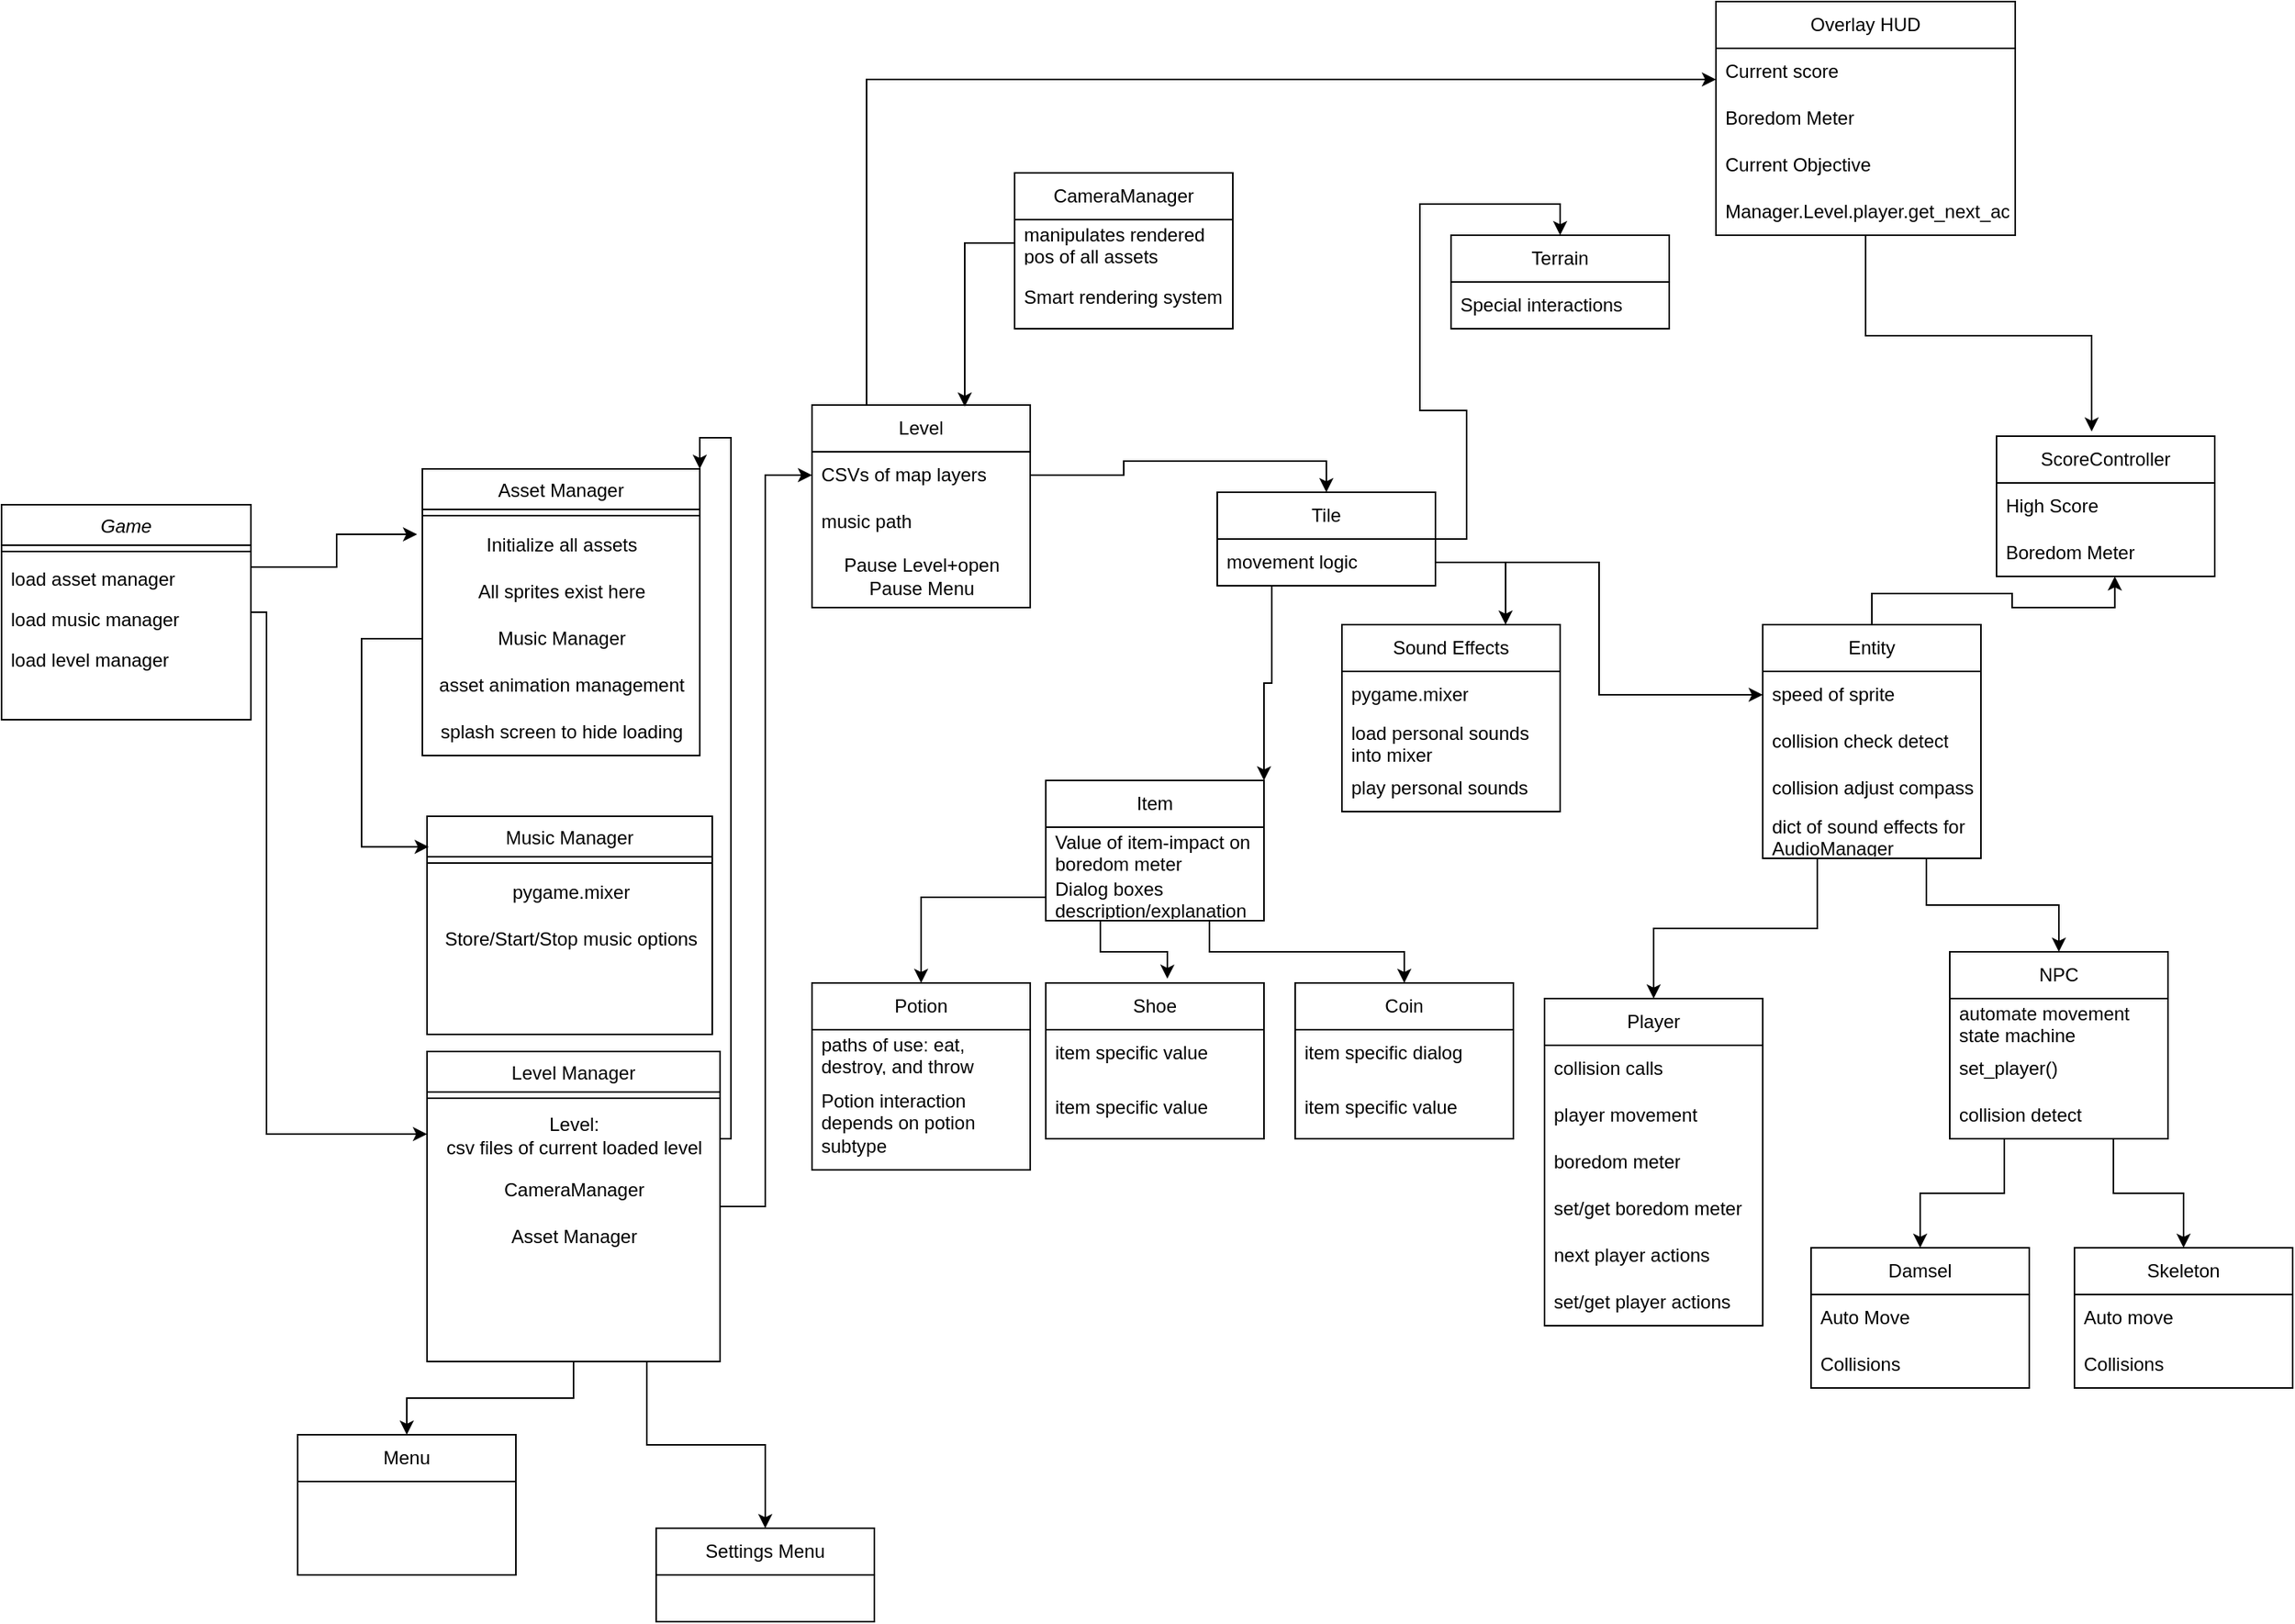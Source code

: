 <mxfile version="22.1.5" type="device">
  <diagram id="C5RBs43oDa-KdzZeNtuy" name="Page-1">
    <mxGraphModel dx="1687" dy="2061" grid="1" gridSize="10" guides="1" tooltips="1" connect="1" arrows="1" fold="1" page="1" pageScale="1" pageWidth="827" pageHeight="1169" math="0" shadow="0">
      <root>
        <mxCell id="WIyWlLk6GJQsqaUBKTNV-0" />
        <mxCell id="WIyWlLk6GJQsqaUBKTNV-1" parent="WIyWlLk6GJQsqaUBKTNV-0" />
        <mxCell id="zkfFHV4jXpPFQw0GAbJ--0" value="Game" style="swimlane;fontStyle=2;align=center;verticalAlign=top;childLayout=stackLayout;horizontal=1;startSize=26;horizontalStack=0;resizeParent=1;resizeLast=0;collapsible=1;marginBottom=0;rounded=0;shadow=0;strokeWidth=1;" parent="WIyWlLk6GJQsqaUBKTNV-1" vertex="1">
          <mxGeometry x="60" y="53" width="160" height="138" as="geometry">
            <mxRectangle x="230" y="140" width="160" height="26" as="alternateBounds" />
          </mxGeometry>
        </mxCell>
        <mxCell id="zkfFHV4jXpPFQw0GAbJ--4" value="" style="line;html=1;strokeWidth=1;align=left;verticalAlign=middle;spacingTop=-1;spacingLeft=3;spacingRight=3;rotatable=0;labelPosition=right;points=[];portConstraint=eastwest;" parent="zkfFHV4jXpPFQw0GAbJ--0" vertex="1">
          <mxGeometry y="26" width="160" height="8" as="geometry" />
        </mxCell>
        <mxCell id="zkfFHV4jXpPFQw0GAbJ--5" value="load asset manager&#xa;&#xa;load music manager&#xa;" style="text;align=left;verticalAlign=top;spacingLeft=4;spacingRight=4;overflow=hidden;rotatable=0;points=[[0,0.5],[1,0.5]];portConstraint=eastwest;" parent="zkfFHV4jXpPFQw0GAbJ--0" vertex="1">
          <mxGeometry y="34" width="160" height="26" as="geometry" />
        </mxCell>
        <mxCell id="CgxUOIAEzQKmIanFv_kc-1" value="load music manager" style="text;align=left;verticalAlign=top;spacingLeft=4;spacingRight=4;overflow=hidden;rotatable=0;points=[[0,0.5],[1,0.5]];portConstraint=eastwest;" parent="zkfFHV4jXpPFQw0GAbJ--0" vertex="1">
          <mxGeometry y="60" width="160" height="26" as="geometry" />
        </mxCell>
        <mxCell id="CgxUOIAEzQKmIanFv_kc-8" value="load level manager" style="text;align=left;verticalAlign=top;spacingLeft=4;spacingRight=4;overflow=hidden;rotatable=0;points=[[0,0.5],[1,0.5]];portConstraint=eastwest;" parent="zkfFHV4jXpPFQw0GAbJ--0" vertex="1">
          <mxGeometry y="86" width="160" height="26" as="geometry" />
        </mxCell>
        <mxCell id="zkfFHV4jXpPFQw0GAbJ--17" value="Asset Manager" style="swimlane;fontStyle=0;align=center;verticalAlign=top;childLayout=stackLayout;horizontal=1;startSize=26;horizontalStack=0;resizeParent=1;resizeLast=0;collapsible=1;marginBottom=0;rounded=0;shadow=0;strokeWidth=1;" parent="WIyWlLk6GJQsqaUBKTNV-1" vertex="1">
          <mxGeometry x="330" y="30" width="178" height="184" as="geometry">
            <mxRectangle x="550" y="140" width="160" height="26" as="alternateBounds" />
          </mxGeometry>
        </mxCell>
        <mxCell id="zkfFHV4jXpPFQw0GAbJ--23" value="" style="line;html=1;strokeWidth=1;align=left;verticalAlign=middle;spacingTop=-1;spacingLeft=3;spacingRight=3;rotatable=0;labelPosition=right;points=[];portConstraint=eastwest;" parent="zkfFHV4jXpPFQw0GAbJ--17" vertex="1">
          <mxGeometry y="26" width="178" height="8" as="geometry" />
        </mxCell>
        <mxCell id="CgxUOIAEzQKmIanFv_kc-18" value="Initialize all assets " style="text;html=1;align=center;verticalAlign=middle;resizable=0;points=[];autosize=1;strokeColor=none;fillColor=none;" parent="zkfFHV4jXpPFQw0GAbJ--17" vertex="1">
          <mxGeometry y="34" width="178" height="30" as="geometry" />
        </mxCell>
        <mxCell id="CgxUOIAEzQKmIanFv_kc-19" value="&lt;div&gt;All sprites exist here&lt;/div&gt;" style="text;html=1;align=center;verticalAlign=middle;resizable=0;points=[];autosize=1;strokeColor=none;fillColor=none;" parent="zkfFHV4jXpPFQw0GAbJ--17" vertex="1">
          <mxGeometry y="64" width="178" height="30" as="geometry" />
        </mxCell>
        <mxCell id="CgxUOIAEzQKmIanFv_kc-104" value="Music Manager" style="text;html=1;align=center;verticalAlign=middle;resizable=0;points=[];autosize=1;strokeColor=none;fillColor=none;" parent="zkfFHV4jXpPFQw0GAbJ--17" vertex="1">
          <mxGeometry y="94" width="178" height="30" as="geometry" />
        </mxCell>
        <mxCell id="CgxUOIAEzQKmIanFv_kc-109" value="&lt;div&gt;asset animation management&lt;/div&gt;" style="text;html=1;align=center;verticalAlign=middle;resizable=0;points=[];autosize=1;strokeColor=none;fillColor=none;" parent="zkfFHV4jXpPFQw0GAbJ--17" vertex="1">
          <mxGeometry y="124" width="178" height="30" as="geometry" />
        </mxCell>
        <mxCell id="SrIs2BrmtRMQ9l2RYk-Y-6" value="splash screen to hide loading" style="text;html=1;align=center;verticalAlign=middle;resizable=0;points=[];autosize=1;strokeColor=none;fillColor=none;" parent="zkfFHV4jXpPFQw0GAbJ--17" vertex="1">
          <mxGeometry y="154" width="178" height="30" as="geometry" />
        </mxCell>
        <mxCell id="CgxUOIAEzQKmIanFv_kc-10" value="Music Manager" style="swimlane;fontStyle=0;align=center;verticalAlign=top;childLayout=stackLayout;horizontal=1;startSize=26;horizontalStack=0;resizeParent=1;resizeLast=0;collapsible=1;marginBottom=0;rounded=0;shadow=0;strokeWidth=1;" parent="WIyWlLk6GJQsqaUBKTNV-1" vertex="1">
          <mxGeometry x="333" y="253" width="183" height="140" as="geometry">
            <mxRectangle x="550" y="140" width="160" height="26" as="alternateBounds" />
          </mxGeometry>
        </mxCell>
        <mxCell id="CgxUOIAEzQKmIanFv_kc-11" value="" style="line;html=1;strokeWidth=1;align=left;verticalAlign=middle;spacingTop=-1;spacingLeft=3;spacingRight=3;rotatable=0;labelPosition=right;points=[];portConstraint=eastwest;" parent="CgxUOIAEzQKmIanFv_kc-10" vertex="1">
          <mxGeometry y="26" width="183" height="8" as="geometry" />
        </mxCell>
        <mxCell id="CgxUOIAEzQKmIanFv_kc-23" value="&lt;div&gt;pygame.mixer&lt;/div&gt;" style="text;html=1;align=center;verticalAlign=middle;resizable=0;points=[];autosize=1;strokeColor=none;fillColor=none;" parent="CgxUOIAEzQKmIanFv_kc-10" vertex="1">
          <mxGeometry y="34" width="183" height="30" as="geometry" />
        </mxCell>
        <mxCell id="CgxUOIAEzQKmIanFv_kc-22" value="Store/Start/Stop music options" style="text;html=1;align=center;verticalAlign=middle;resizable=0;points=[];autosize=1;strokeColor=none;fillColor=none;" parent="CgxUOIAEzQKmIanFv_kc-10" vertex="1">
          <mxGeometry y="64" width="183" height="30" as="geometry" />
        </mxCell>
        <mxCell id="s4493A5e0XhW64ilDz8g-15" style="edgeStyle=orthogonalEdgeStyle;rounded=0;orthogonalLoop=1;jettySize=auto;html=1;entryX=0;entryY=0.5;entryDx=0;entryDy=0;" edge="1" parent="WIyWlLk6GJQsqaUBKTNV-1" source="CgxUOIAEzQKmIanFv_kc-12" target="CgxUOIAEzQKmIanFv_kc-54">
          <mxGeometry relative="1" as="geometry">
            <mxPoint x="570" y="30" as="targetPoint" />
            <Array as="points">
              <mxPoint x="550" y="504" />
              <mxPoint x="550" y="34" />
            </Array>
          </mxGeometry>
        </mxCell>
        <mxCell id="s4493A5e0XhW64ilDz8g-16" style="edgeStyle=orthogonalEdgeStyle;rounded=0;orthogonalLoop=1;jettySize=auto;html=1;entryX=1;entryY=0;entryDx=0;entryDy=0;" edge="1" parent="WIyWlLk6GJQsqaUBKTNV-1" source="CgxUOIAEzQKmIanFv_kc-12" target="zkfFHV4jXpPFQw0GAbJ--17">
          <mxGeometry relative="1" as="geometry">
            <Array as="points">
              <mxPoint x="528" y="460" />
              <mxPoint x="528" y="10" />
              <mxPoint x="508" y="10" />
            </Array>
          </mxGeometry>
        </mxCell>
        <mxCell id="CgxUOIAEzQKmIanFv_kc-12" value="Level Manager" style="swimlane;fontStyle=0;align=center;verticalAlign=top;childLayout=stackLayout;horizontal=1;startSize=26;horizontalStack=0;resizeParent=1;resizeLast=0;collapsible=1;marginBottom=0;rounded=0;shadow=0;strokeWidth=1;" parent="WIyWlLk6GJQsqaUBKTNV-1" vertex="1">
          <mxGeometry x="333" y="404" width="188" height="199" as="geometry">
            <mxRectangle x="550" y="140" width="160" height="26" as="alternateBounds" />
          </mxGeometry>
        </mxCell>
        <mxCell id="CgxUOIAEzQKmIanFv_kc-13" value="" style="line;html=1;strokeWidth=1;align=left;verticalAlign=middle;spacingTop=-1;spacingLeft=3;spacingRight=3;rotatable=0;labelPosition=right;points=[];portConstraint=eastwest;" parent="CgxUOIAEzQKmIanFv_kc-12" vertex="1">
          <mxGeometry y="26" width="188" height="8" as="geometry" />
        </mxCell>
        <mxCell id="CgxUOIAEzQKmIanFv_kc-25" value="Level: &lt;br&gt;&lt;div&gt;csv files of current loaded level&lt;/div&gt;" style="text;html=1;align=center;verticalAlign=middle;resizable=0;points=[];autosize=1;strokeColor=none;fillColor=none;" parent="CgxUOIAEzQKmIanFv_kc-12" vertex="1">
          <mxGeometry y="34" width="188" height="40" as="geometry" />
        </mxCell>
        <mxCell id="CgxUOIAEzQKmIanFv_kc-38" value="CameraManager" style="text;html=1;align=center;verticalAlign=middle;resizable=0;points=[];autosize=1;strokeColor=none;fillColor=none;" parent="CgxUOIAEzQKmIanFv_kc-12" vertex="1">
          <mxGeometry y="74" width="188" height="30" as="geometry" />
        </mxCell>
        <mxCell id="CgxUOIAEzQKmIanFv_kc-44" value="Asset Manager" style="text;html=1;align=center;verticalAlign=middle;resizable=0;points=[];autosize=1;strokeColor=none;fillColor=none;" parent="CgxUOIAEzQKmIanFv_kc-12" vertex="1">
          <mxGeometry y="104" width="188" height="30" as="geometry" />
        </mxCell>
        <mxCell id="CgxUOIAEzQKmIanFv_kc-16" style="edgeStyle=orthogonalEdgeStyle;rounded=0;orthogonalLoop=1;jettySize=auto;html=1;exitX=1;exitY=0.5;exitDx=0;exitDy=0;entryX=-0.019;entryY=0.267;entryDx=0;entryDy=0;entryPerimeter=0;" parent="WIyWlLk6GJQsqaUBKTNV-1" source="zkfFHV4jXpPFQw0GAbJ--5" target="CgxUOIAEzQKmIanFv_kc-18" edge="1">
          <mxGeometry relative="1" as="geometry">
            <Array as="points">
              <mxPoint x="220" y="93" />
              <mxPoint x="275" y="93" />
              <mxPoint x="275" y="72" />
            </Array>
          </mxGeometry>
        </mxCell>
        <mxCell id="CgxUOIAEzQKmIanFv_kc-34" value="CameraManager" style="swimlane;fontStyle=0;childLayout=stackLayout;horizontal=1;startSize=30;horizontalStack=0;resizeParent=1;resizeParentMax=0;resizeLast=0;collapsible=1;marginBottom=0;whiteSpace=wrap;html=1;" parent="WIyWlLk6GJQsqaUBKTNV-1" vertex="1">
          <mxGeometry x="710" y="-160" width="140" height="100" as="geometry" />
        </mxCell>
        <mxCell id="CgxUOIAEzQKmIanFv_kc-35" value="manipulates rendered pos of all assets" style="text;strokeColor=none;fillColor=none;align=left;verticalAlign=middle;spacingLeft=4;spacingRight=4;overflow=hidden;points=[[0,0.5],[1,0.5]];portConstraint=eastwest;rotatable=0;whiteSpace=wrap;html=1;" parent="CgxUOIAEzQKmIanFv_kc-34" vertex="1">
          <mxGeometry y="30" width="140" height="30" as="geometry" />
        </mxCell>
        <mxCell id="CgxUOIAEzQKmIanFv_kc-36" value="Smart rendering system" style="text;strokeColor=none;fillColor=none;align=left;verticalAlign=middle;spacingLeft=4;spacingRight=4;overflow=hidden;points=[[0,0.5],[1,0.5]];portConstraint=eastwest;rotatable=0;whiteSpace=wrap;html=1;" parent="CgxUOIAEzQKmIanFv_kc-34" vertex="1">
          <mxGeometry y="60" width="140" height="40" as="geometry" />
        </mxCell>
        <mxCell id="CgxUOIAEzQKmIanFv_kc-53" value="Level" style="swimlane;fontStyle=0;childLayout=stackLayout;horizontal=1;startSize=30;horizontalStack=0;resizeParent=1;resizeParentMax=0;resizeLast=0;collapsible=1;marginBottom=0;whiteSpace=wrap;html=1;" parent="WIyWlLk6GJQsqaUBKTNV-1" vertex="1">
          <mxGeometry x="580" y="-11" width="140" height="130" as="geometry" />
        </mxCell>
        <mxCell id="CgxUOIAEzQKmIanFv_kc-54" value="CSVs of map layers" style="text;strokeColor=none;fillColor=none;align=left;verticalAlign=middle;spacingLeft=4;spacingRight=4;overflow=hidden;points=[[0,0.5],[1,0.5]];portConstraint=eastwest;rotatable=0;whiteSpace=wrap;html=1;" parent="CgxUOIAEzQKmIanFv_kc-53" vertex="1">
          <mxGeometry y="30" width="140" height="30" as="geometry" />
        </mxCell>
        <mxCell id="SrIs2BrmtRMQ9l2RYk-Y-26" value="music path" style="text;strokeColor=none;fillColor=none;align=left;verticalAlign=middle;spacingLeft=4;spacingRight=4;overflow=hidden;points=[[0,0.5],[1,0.5]];portConstraint=eastwest;rotatable=0;whiteSpace=wrap;html=1;" parent="CgxUOIAEzQKmIanFv_kc-53" vertex="1">
          <mxGeometry y="60" width="140" height="30" as="geometry" />
        </mxCell>
        <mxCell id="s4493A5e0XhW64ilDz8g-9" value="Pause Level+open &lt;br&gt;Pause Menu" style="text;html=1;align=center;verticalAlign=middle;resizable=0;points=[];autosize=1;strokeColor=none;fillColor=none;" vertex="1" parent="CgxUOIAEzQKmIanFv_kc-53">
          <mxGeometry y="90" width="140" height="40" as="geometry" />
        </mxCell>
        <mxCell id="CgxUOIAEzQKmIanFv_kc-70" style="edgeStyle=orthogonalEdgeStyle;rounded=0;orthogonalLoop=1;jettySize=auto;html=1;exitX=0.25;exitY=1;exitDx=0;exitDy=0;entryX=1;entryY=0;entryDx=0;entryDy=0;" parent="WIyWlLk6GJQsqaUBKTNV-1" source="CgxUOIAEzQKmIanFv_kc-58" target="CgxUOIAEzQKmIanFv_kc-62" edge="1">
          <mxGeometry relative="1" as="geometry" />
        </mxCell>
        <mxCell id="8Yu4PCCks1HtGJhXdjzZ-5" style="edgeStyle=orthogonalEdgeStyle;rounded=0;orthogonalLoop=1;jettySize=auto;html=1;entryX=0.5;entryY=0;entryDx=0;entryDy=0;" parent="WIyWlLk6GJQsqaUBKTNV-1" source="CgxUOIAEzQKmIanFv_kc-58" target="8Yu4PCCks1HtGJhXdjzZ-1" edge="1">
          <mxGeometry relative="1" as="geometry" />
        </mxCell>
        <mxCell id="CgxUOIAEzQKmIanFv_kc-58" value="Tile" style="swimlane;fontStyle=0;childLayout=stackLayout;horizontal=1;startSize=30;horizontalStack=0;resizeParent=1;resizeParentMax=0;resizeLast=0;collapsible=1;marginBottom=0;whiteSpace=wrap;html=1;" parent="WIyWlLk6GJQsqaUBKTNV-1" vertex="1">
          <mxGeometry x="840" y="45" width="140" height="60" as="geometry" />
        </mxCell>
        <mxCell id="CgxUOIAEzQKmIanFv_kc-59" value="movement logic" style="text;strokeColor=none;fillColor=none;align=left;verticalAlign=middle;spacingLeft=4;spacingRight=4;overflow=hidden;points=[[0,0.5],[1,0.5]];portConstraint=eastwest;rotatable=0;whiteSpace=wrap;html=1;" parent="CgxUOIAEzQKmIanFv_kc-58" vertex="1">
          <mxGeometry y="30" width="140" height="30" as="geometry" />
        </mxCell>
        <mxCell id="CgxUOIAEzQKmIanFv_kc-102" style="edgeStyle=orthogonalEdgeStyle;rounded=0;orthogonalLoop=1;jettySize=auto;html=1;exitX=0.75;exitY=1;exitDx=0;exitDy=0;entryX=0.5;entryY=0;entryDx=0;entryDy=0;" parent="WIyWlLk6GJQsqaUBKTNV-1" source="CgxUOIAEzQKmIanFv_kc-62" target="CgxUOIAEzQKmIanFv_kc-72" edge="1">
          <mxGeometry relative="1" as="geometry" />
        </mxCell>
        <mxCell id="CgxUOIAEzQKmIanFv_kc-62" value="Item" style="swimlane;fontStyle=0;childLayout=stackLayout;horizontal=1;startSize=30;horizontalStack=0;resizeParent=1;resizeParentMax=0;resizeLast=0;collapsible=1;marginBottom=0;whiteSpace=wrap;html=1;" parent="WIyWlLk6GJQsqaUBKTNV-1" vertex="1">
          <mxGeometry x="730" y="230" width="140" height="90" as="geometry" />
        </mxCell>
        <mxCell id="CgxUOIAEzQKmIanFv_kc-63" value="Value of item-impact on boredom meter" style="text;strokeColor=none;fillColor=none;align=left;verticalAlign=middle;spacingLeft=4;spacingRight=4;overflow=hidden;points=[[0,0.5],[1,0.5]];portConstraint=eastwest;rotatable=0;whiteSpace=wrap;html=1;" parent="CgxUOIAEzQKmIanFv_kc-62" vertex="1">
          <mxGeometry y="30" width="140" height="30" as="geometry" />
        </mxCell>
        <mxCell id="CgxUOIAEzQKmIanFv_kc-64" value="Dialog boxes description/explanation" style="text;strokeColor=none;fillColor=none;align=left;verticalAlign=middle;spacingLeft=4;spacingRight=4;overflow=hidden;points=[[0,0.5],[1,0.5]];portConstraint=eastwest;rotatable=0;whiteSpace=wrap;html=1;" parent="CgxUOIAEzQKmIanFv_kc-62" vertex="1">
          <mxGeometry y="60" width="140" height="30" as="geometry" />
        </mxCell>
        <mxCell id="CgxUOIAEzQKmIanFv_kc-89" style="edgeStyle=orthogonalEdgeStyle;rounded=0;orthogonalLoop=1;jettySize=auto;html=1;exitX=0.25;exitY=1;exitDx=0;exitDy=0;entryX=0.5;entryY=0;entryDx=0;entryDy=0;" parent="WIyWlLk6GJQsqaUBKTNV-1" source="CgxUOIAEzQKmIanFv_kc-66" target="CgxUOIAEzQKmIanFv_kc-84" edge="1">
          <mxGeometry relative="1" as="geometry">
            <mxPoint x="970" y="637" as="targetPoint" />
          </mxGeometry>
        </mxCell>
        <mxCell id="CgxUOIAEzQKmIanFv_kc-114" style="edgeStyle=orthogonalEdgeStyle;rounded=0;orthogonalLoop=1;jettySize=auto;html=1;exitX=0.75;exitY=1;exitDx=0;exitDy=0;entryX=0.5;entryY=0;entryDx=0;entryDy=0;" parent="WIyWlLk6GJQsqaUBKTNV-1" source="CgxUOIAEzQKmIanFv_kc-66" target="CgxUOIAEzQKmIanFv_kc-110" edge="1">
          <mxGeometry relative="1" as="geometry" />
        </mxCell>
        <mxCell id="s4493A5e0XhW64ilDz8g-22" style="edgeStyle=orthogonalEdgeStyle;rounded=0;orthogonalLoop=1;jettySize=auto;html=1;entryX=0.542;entryY=1.001;entryDx=0;entryDy=0;entryPerimeter=0;" edge="1" parent="WIyWlLk6GJQsqaUBKTNV-1" source="CgxUOIAEzQKmIanFv_kc-66" target="s4493A5e0XhW64ilDz8g-20">
          <mxGeometry relative="1" as="geometry">
            <mxPoint x="1410" y="90" as="targetPoint" />
          </mxGeometry>
        </mxCell>
        <mxCell id="CgxUOIAEzQKmIanFv_kc-66" value="Entity" style="swimlane;fontStyle=0;childLayout=stackLayout;horizontal=1;startSize=30;horizontalStack=0;resizeParent=1;resizeParentMax=0;resizeLast=0;collapsible=1;marginBottom=0;whiteSpace=wrap;html=1;" parent="WIyWlLk6GJQsqaUBKTNV-1" vertex="1">
          <mxGeometry x="1190" y="130" width="140" height="150" as="geometry" />
        </mxCell>
        <mxCell id="CgxUOIAEzQKmIanFv_kc-67" value="speed of sprite" style="text;strokeColor=none;fillColor=none;align=left;verticalAlign=middle;spacingLeft=4;spacingRight=4;overflow=hidden;points=[[0,0.5],[1,0.5]];portConstraint=eastwest;rotatable=0;whiteSpace=wrap;html=1;" parent="CgxUOIAEzQKmIanFv_kc-66" vertex="1">
          <mxGeometry y="30" width="140" height="30" as="geometry" />
        </mxCell>
        <mxCell id="CgxUOIAEzQKmIanFv_kc-68" value="collision check detect" style="text;strokeColor=none;fillColor=none;align=left;verticalAlign=middle;spacingLeft=4;spacingRight=4;overflow=hidden;points=[[0,0.5],[1,0.5]];portConstraint=eastwest;rotatable=0;whiteSpace=wrap;html=1;" parent="CgxUOIAEzQKmIanFv_kc-66" vertex="1">
          <mxGeometry y="60" width="140" height="30" as="geometry" />
        </mxCell>
        <mxCell id="WLpRh8bee1_E9fL5cX3q-3" value="collision adjust compass" style="text;strokeColor=none;fillColor=none;align=left;verticalAlign=middle;spacingLeft=4;spacingRight=4;overflow=hidden;points=[[0,0.5],[1,0.5]];portConstraint=eastwest;rotatable=0;whiteSpace=wrap;html=1;" parent="CgxUOIAEzQKmIanFv_kc-66" vertex="1">
          <mxGeometry y="90" width="140" height="30" as="geometry" />
        </mxCell>
        <mxCell id="SrIs2BrmtRMQ9l2RYk-Y-10" value="dict of sound effects for AudioManager" style="text;strokeColor=none;fillColor=none;align=left;verticalAlign=middle;spacingLeft=4;spacingRight=4;overflow=hidden;points=[[0,0.5],[1,0.5]];portConstraint=eastwest;rotatable=0;whiteSpace=wrap;html=1;" parent="CgxUOIAEzQKmIanFv_kc-66" vertex="1">
          <mxGeometry y="120" width="140" height="30" as="geometry" />
        </mxCell>
        <mxCell id="CgxUOIAEzQKmIanFv_kc-72" value="Coin" style="swimlane;fontStyle=0;childLayout=stackLayout;horizontal=1;startSize=30;horizontalStack=0;resizeParent=1;resizeParentMax=0;resizeLast=0;collapsible=1;marginBottom=0;whiteSpace=wrap;html=1;" parent="WIyWlLk6GJQsqaUBKTNV-1" vertex="1">
          <mxGeometry x="890" y="360" width="140" height="100" as="geometry">
            <mxRectangle x="730" y="420" width="70" height="30" as="alternateBounds" />
          </mxGeometry>
        </mxCell>
        <mxCell id="CgxUOIAEzQKmIanFv_kc-73" value="&lt;div&gt;item specific dialog&lt;/div&gt;" style="text;strokeColor=none;fillColor=none;align=left;verticalAlign=middle;spacingLeft=4;spacingRight=4;overflow=hidden;points=[[0,0.5],[1,0.5]];portConstraint=eastwest;rotatable=0;whiteSpace=wrap;html=1;" parent="CgxUOIAEzQKmIanFv_kc-72" vertex="1">
          <mxGeometry y="30" width="140" height="30" as="geometry" />
        </mxCell>
        <mxCell id="CgxUOIAEzQKmIanFv_kc-86" value="item specific value" style="text;strokeColor=none;fillColor=none;align=left;verticalAlign=middle;spacingLeft=4;spacingRight=4;overflow=hidden;points=[[0,0.5],[1,0.5]];portConstraint=eastwest;rotatable=0;whiteSpace=wrap;html=1;" parent="CgxUOIAEzQKmIanFv_kc-72" vertex="1">
          <mxGeometry y="60" width="140" height="40" as="geometry" />
        </mxCell>
        <mxCell id="CgxUOIAEzQKmIanFv_kc-76" value="Skeleton" style="swimlane;fontStyle=0;childLayout=stackLayout;horizontal=1;startSize=30;horizontalStack=0;resizeParent=1;resizeParentMax=0;resizeLast=0;collapsible=1;marginBottom=0;whiteSpace=wrap;html=1;" parent="WIyWlLk6GJQsqaUBKTNV-1" vertex="1">
          <mxGeometry x="1390" y="530" width="140" height="90" as="geometry" />
        </mxCell>
        <mxCell id="CgxUOIAEzQKmIanFv_kc-77" value="Auto move" style="text;strokeColor=none;fillColor=none;align=left;verticalAlign=middle;spacingLeft=4;spacingRight=4;overflow=hidden;points=[[0,0.5],[1,0.5]];portConstraint=eastwest;rotatable=0;whiteSpace=wrap;html=1;" parent="CgxUOIAEzQKmIanFv_kc-76" vertex="1">
          <mxGeometry y="30" width="140" height="30" as="geometry" />
        </mxCell>
        <mxCell id="CgxUOIAEzQKmIanFv_kc-78" value="Collisions" style="text;strokeColor=none;fillColor=none;align=left;verticalAlign=middle;spacingLeft=4;spacingRight=4;overflow=hidden;points=[[0,0.5],[1,0.5]];portConstraint=eastwest;rotatable=0;whiteSpace=wrap;html=1;" parent="CgxUOIAEzQKmIanFv_kc-76" vertex="1">
          <mxGeometry y="60" width="140" height="30" as="geometry" />
        </mxCell>
        <mxCell id="CgxUOIAEzQKmIanFv_kc-80" value="Damsel" style="swimlane;fontStyle=0;childLayout=stackLayout;horizontal=1;startSize=30;horizontalStack=0;resizeParent=1;resizeParentMax=0;resizeLast=0;collapsible=1;marginBottom=0;whiteSpace=wrap;html=1;" parent="WIyWlLk6GJQsqaUBKTNV-1" vertex="1">
          <mxGeometry x="1221" y="530" width="140" height="90" as="geometry" />
        </mxCell>
        <mxCell id="CgxUOIAEzQKmIanFv_kc-81" value="Auto Move" style="text;strokeColor=none;fillColor=none;align=left;verticalAlign=middle;spacingLeft=4;spacingRight=4;overflow=hidden;points=[[0,0.5],[1,0.5]];portConstraint=eastwest;rotatable=0;whiteSpace=wrap;html=1;" parent="CgxUOIAEzQKmIanFv_kc-80" vertex="1">
          <mxGeometry y="30" width="140" height="30" as="geometry" />
        </mxCell>
        <mxCell id="CgxUOIAEzQKmIanFv_kc-82" value="Collisions" style="text;strokeColor=none;fillColor=none;align=left;verticalAlign=middle;spacingLeft=4;spacingRight=4;overflow=hidden;points=[[0,0.5],[1,0.5]];portConstraint=eastwest;rotatable=0;whiteSpace=wrap;html=1;" parent="CgxUOIAEzQKmIanFv_kc-80" vertex="1">
          <mxGeometry y="60" width="140" height="30" as="geometry" />
        </mxCell>
        <mxCell id="CgxUOIAEzQKmIanFv_kc-84" value="Player" style="swimlane;fontStyle=0;childLayout=stackLayout;horizontal=1;startSize=30;horizontalStack=0;resizeParent=1;resizeParentMax=0;resizeLast=0;collapsible=1;marginBottom=0;whiteSpace=wrap;html=1;" parent="WIyWlLk6GJQsqaUBKTNV-1" vertex="1">
          <mxGeometry x="1050" y="370" width="140" height="210" as="geometry" />
        </mxCell>
        <mxCell id="CgxUOIAEzQKmIanFv_kc-85" value="collision calls" style="text;strokeColor=none;fillColor=none;align=left;verticalAlign=middle;spacingLeft=4;spacingRight=4;overflow=hidden;points=[[0,0.5],[1,0.5]];portConstraint=eastwest;rotatable=0;whiteSpace=wrap;html=1;" parent="CgxUOIAEzQKmIanFv_kc-84" vertex="1">
          <mxGeometry y="30" width="140" height="30" as="geometry" />
        </mxCell>
        <mxCell id="SrIs2BrmtRMQ9l2RYk-Y-0" value="player movement" style="text;strokeColor=none;fillColor=none;align=left;verticalAlign=middle;spacingLeft=4;spacingRight=4;overflow=hidden;points=[[0,0.5],[1,0.5]];portConstraint=eastwest;rotatable=0;whiteSpace=wrap;html=1;" parent="CgxUOIAEzQKmIanFv_kc-84" vertex="1">
          <mxGeometry y="60" width="140" height="30" as="geometry" />
        </mxCell>
        <mxCell id="SrIs2BrmtRMQ9l2RYk-Y-1" value="boredom meter" style="text;strokeColor=none;fillColor=none;align=left;verticalAlign=middle;spacingLeft=4;spacingRight=4;overflow=hidden;points=[[0,0.5],[1,0.5]];portConstraint=eastwest;rotatable=0;whiteSpace=wrap;html=1;" parent="CgxUOIAEzQKmIanFv_kc-84" vertex="1">
          <mxGeometry y="90" width="140" height="30" as="geometry" />
        </mxCell>
        <mxCell id="SrIs2BrmtRMQ9l2RYk-Y-4" value="set/get boredom meter" style="text;strokeColor=none;fillColor=none;align=left;verticalAlign=middle;spacingLeft=4;spacingRight=4;overflow=hidden;points=[[0,0.5],[1,0.5]];portConstraint=eastwest;rotatable=0;whiteSpace=wrap;html=1;" parent="CgxUOIAEzQKmIanFv_kc-84" vertex="1">
          <mxGeometry y="120" width="140" height="30" as="geometry" />
        </mxCell>
        <mxCell id="SrIs2BrmtRMQ9l2RYk-Y-2" value="next player actions" style="text;strokeColor=none;fillColor=none;align=left;verticalAlign=middle;spacingLeft=4;spacingRight=4;overflow=hidden;points=[[0,0.5],[1,0.5]];portConstraint=eastwest;rotatable=0;whiteSpace=wrap;html=1;" parent="CgxUOIAEzQKmIanFv_kc-84" vertex="1">
          <mxGeometry y="150" width="140" height="30" as="geometry" />
        </mxCell>
        <mxCell id="SrIs2BrmtRMQ9l2RYk-Y-3" value="set/get player actions" style="text;strokeColor=none;fillColor=none;align=left;verticalAlign=middle;spacingLeft=4;spacingRight=4;overflow=hidden;points=[[0,0.5],[1,0.5]];portConstraint=eastwest;rotatable=0;whiteSpace=wrap;html=1;" parent="CgxUOIAEzQKmIanFv_kc-84" vertex="1">
          <mxGeometry y="180" width="140" height="30" as="geometry" />
        </mxCell>
        <mxCell id="CgxUOIAEzQKmIanFv_kc-92" style="edgeStyle=orthogonalEdgeStyle;rounded=0;orthogonalLoop=1;jettySize=auto;html=1;exitX=1;exitY=0.5;exitDx=0;exitDy=0;entryX=0.5;entryY=0;entryDx=0;entryDy=0;" parent="WIyWlLk6GJQsqaUBKTNV-1" source="CgxUOIAEzQKmIanFv_kc-54" target="CgxUOIAEzQKmIanFv_kc-58" edge="1">
          <mxGeometry relative="1" as="geometry" />
        </mxCell>
        <mxCell id="CgxUOIAEzQKmIanFv_kc-97" value="Shoe" style="swimlane;fontStyle=0;childLayout=stackLayout;horizontal=1;startSize=30;horizontalStack=0;resizeParent=1;resizeParentMax=0;resizeLast=0;collapsible=1;marginBottom=0;whiteSpace=wrap;html=1;" parent="WIyWlLk6GJQsqaUBKTNV-1" vertex="1">
          <mxGeometry x="730" y="360" width="140" height="100" as="geometry" />
        </mxCell>
        <mxCell id="CgxUOIAEzQKmIanFv_kc-108" value="item specific value" style="text;strokeColor=none;fillColor=none;align=left;verticalAlign=middle;spacingLeft=4;spacingRight=4;overflow=hidden;points=[[0,0.5],[1,0.5]];portConstraint=eastwest;rotatable=0;whiteSpace=wrap;html=1;" parent="CgxUOIAEzQKmIanFv_kc-97" vertex="1">
          <mxGeometry y="30" width="140" height="30" as="geometry" />
        </mxCell>
        <mxCell id="CgxUOIAEzQKmIanFv_kc-98" value="item specific value" style="text;strokeColor=none;fillColor=none;align=left;verticalAlign=middle;spacingLeft=4;spacingRight=4;overflow=hidden;points=[[0,0.5],[1,0.5]];portConstraint=eastwest;rotatable=0;whiteSpace=wrap;html=1;" parent="CgxUOIAEzQKmIanFv_kc-97" vertex="1">
          <mxGeometry y="60" width="140" height="40" as="geometry" />
        </mxCell>
        <mxCell id="CgxUOIAEzQKmIanFv_kc-103" style="edgeStyle=orthogonalEdgeStyle;rounded=0;orthogonalLoop=1;jettySize=auto;html=1;exitX=0.25;exitY=1;exitDx=0;exitDy=0;entryX=0.557;entryY=-0.027;entryDx=0;entryDy=0;entryPerimeter=0;" parent="WIyWlLk6GJQsqaUBKTNV-1" source="CgxUOIAEzQKmIanFv_kc-62" target="CgxUOIAEzQKmIanFv_kc-97" edge="1">
          <mxGeometry relative="1" as="geometry" />
        </mxCell>
        <mxCell id="CgxUOIAEzQKmIanFv_kc-115" style="edgeStyle=orthogonalEdgeStyle;rounded=0;orthogonalLoop=1;jettySize=auto;html=1;exitX=0.25;exitY=1;exitDx=0;exitDy=0;entryX=0.5;entryY=0;entryDx=0;entryDy=0;" parent="WIyWlLk6GJQsqaUBKTNV-1" source="CgxUOIAEzQKmIanFv_kc-110" target="CgxUOIAEzQKmIanFv_kc-80" edge="1">
          <mxGeometry relative="1" as="geometry" />
        </mxCell>
        <mxCell id="CgxUOIAEzQKmIanFv_kc-116" style="edgeStyle=orthogonalEdgeStyle;rounded=0;orthogonalLoop=1;jettySize=auto;html=1;exitX=0.75;exitY=1;exitDx=0;exitDy=0;entryX=0.5;entryY=0;entryDx=0;entryDy=0;" parent="WIyWlLk6GJQsqaUBKTNV-1" source="CgxUOIAEzQKmIanFv_kc-110" target="CgxUOIAEzQKmIanFv_kc-76" edge="1">
          <mxGeometry relative="1" as="geometry" />
        </mxCell>
        <mxCell id="CgxUOIAEzQKmIanFv_kc-110" value="NPC" style="swimlane;fontStyle=0;childLayout=stackLayout;horizontal=1;startSize=30;horizontalStack=0;resizeParent=1;resizeParentMax=0;resizeLast=0;collapsible=1;marginBottom=0;whiteSpace=wrap;html=1;" parent="WIyWlLk6GJQsqaUBKTNV-1" vertex="1">
          <mxGeometry x="1310" y="340" width="140" height="120" as="geometry" />
        </mxCell>
        <mxCell id="CgxUOIAEzQKmIanFv_kc-111" value="automate movement state machine" style="text;strokeColor=none;fillColor=none;align=left;verticalAlign=middle;spacingLeft=4;spacingRight=4;overflow=hidden;points=[[0,0.5],[1,0.5]];portConstraint=eastwest;rotatable=0;whiteSpace=wrap;html=1;" parent="CgxUOIAEzQKmIanFv_kc-110" vertex="1">
          <mxGeometry y="30" width="140" height="30" as="geometry" />
        </mxCell>
        <mxCell id="CgxUOIAEzQKmIanFv_kc-112" value="set_player()" style="text;strokeColor=none;fillColor=none;align=left;verticalAlign=middle;spacingLeft=4;spacingRight=4;overflow=hidden;points=[[0,0.5],[1,0.5]];portConstraint=eastwest;rotatable=0;whiteSpace=wrap;html=1;" parent="CgxUOIAEzQKmIanFv_kc-110" vertex="1">
          <mxGeometry y="60" width="140" height="30" as="geometry" />
        </mxCell>
        <mxCell id="CgxUOIAEzQKmIanFv_kc-113" value="collision detect" style="text;strokeColor=none;fillColor=none;align=left;verticalAlign=middle;spacingLeft=4;spacingRight=4;overflow=hidden;points=[[0,0.5],[1,0.5]];portConstraint=eastwest;rotatable=0;whiteSpace=wrap;html=1;" parent="CgxUOIAEzQKmIanFv_kc-110" vertex="1">
          <mxGeometry y="90" width="140" height="30" as="geometry" />
        </mxCell>
        <mxCell id="8Yu4PCCks1HtGJhXdjzZ-0" style="edgeStyle=orthogonalEdgeStyle;rounded=0;orthogonalLoop=1;jettySize=auto;html=1;entryX=0;entryY=0.5;entryDx=0;entryDy=0;" parent="WIyWlLk6GJQsqaUBKTNV-1" source="CgxUOIAEzQKmIanFv_kc-59" target="CgxUOIAEzQKmIanFv_kc-67" edge="1">
          <mxGeometry relative="1" as="geometry">
            <mxPoint x="1060" y="190" as="targetPoint" />
          </mxGeometry>
        </mxCell>
        <mxCell id="8Yu4PCCks1HtGJhXdjzZ-1" value="Terrain" style="swimlane;fontStyle=0;childLayout=stackLayout;horizontal=1;startSize=30;horizontalStack=0;resizeParent=1;resizeParentMax=0;resizeLast=0;collapsible=1;marginBottom=0;whiteSpace=wrap;html=1;" parent="WIyWlLk6GJQsqaUBKTNV-1" vertex="1">
          <mxGeometry x="990" y="-120" width="140" height="60" as="geometry" />
        </mxCell>
        <mxCell id="8Yu4PCCks1HtGJhXdjzZ-2" value="Special interactions" style="text;strokeColor=none;fillColor=none;align=left;verticalAlign=middle;spacingLeft=4;spacingRight=4;overflow=hidden;points=[[0,0.5],[1,0.5]];portConstraint=eastwest;rotatable=0;whiteSpace=wrap;html=1;" parent="8Yu4PCCks1HtGJhXdjzZ-1" vertex="1">
          <mxGeometry y="30" width="140" height="30" as="geometry" />
        </mxCell>
        <mxCell id="s4493A5e0XhW64ilDz8g-12" style="edgeStyle=orthogonalEdgeStyle;rounded=0;orthogonalLoop=1;jettySize=auto;html=1;exitX=0.25;exitY=0;exitDx=0;exitDy=0;" edge="1" parent="WIyWlLk6GJQsqaUBKTNV-1" source="CgxUOIAEzQKmIanFv_kc-53" target="8Yu4PCCks1HtGJhXdjzZ-6">
          <mxGeometry relative="1" as="geometry">
            <Array as="points">
              <mxPoint x="615" y="-220" />
            </Array>
          </mxGeometry>
        </mxCell>
        <mxCell id="8Yu4PCCks1HtGJhXdjzZ-6" value="Overlay HUD" style="swimlane;fontStyle=0;childLayout=stackLayout;horizontal=1;startSize=30;horizontalStack=0;resizeParent=1;resizeParentMax=0;resizeLast=0;collapsible=1;marginBottom=0;whiteSpace=wrap;html=1;" parent="WIyWlLk6GJQsqaUBKTNV-1" vertex="1">
          <mxGeometry x="1160" y="-270" width="192" height="150" as="geometry" />
        </mxCell>
        <mxCell id="8Yu4PCCks1HtGJhXdjzZ-8" value="Current score" style="text;strokeColor=none;fillColor=none;align=left;verticalAlign=middle;spacingLeft=4;spacingRight=4;overflow=hidden;points=[[0,0.5],[1,0.5]];portConstraint=eastwest;rotatable=0;whiteSpace=wrap;html=1;" parent="8Yu4PCCks1HtGJhXdjzZ-6" vertex="1">
          <mxGeometry y="30" width="192" height="30" as="geometry" />
        </mxCell>
        <mxCell id="8Yu4PCCks1HtGJhXdjzZ-7" value="Boredom Meter" style="text;strokeColor=none;fillColor=none;align=left;verticalAlign=middle;spacingLeft=4;spacingRight=4;overflow=hidden;points=[[0,0.5],[1,0.5]];portConstraint=eastwest;rotatable=0;whiteSpace=wrap;html=1;" parent="8Yu4PCCks1HtGJhXdjzZ-6" vertex="1">
          <mxGeometry y="60" width="192" height="30" as="geometry" />
        </mxCell>
        <mxCell id="8Yu4PCCks1HtGJhXdjzZ-9" value="Current Objective" style="text;strokeColor=none;fillColor=none;align=left;verticalAlign=middle;spacingLeft=4;spacingRight=4;overflow=hidden;points=[[0,0.5],[1,0.5]];portConstraint=eastwest;rotatable=0;whiteSpace=wrap;html=1;" parent="8Yu4PCCks1HtGJhXdjzZ-6" vertex="1">
          <mxGeometry y="90" width="192" height="30" as="geometry" />
        </mxCell>
        <mxCell id="8Yu4PCCks1HtGJhXdjzZ-13" value="Manager.Level.player.get_next_action()" style="text;strokeColor=none;fillColor=none;align=left;verticalAlign=middle;spacingLeft=4;spacingRight=4;overflow=hidden;points=[[0,0.5],[1,0.5]];portConstraint=eastwest;rotatable=0;whiteSpace=wrap;html=1;" parent="8Yu4PCCks1HtGJhXdjzZ-6" vertex="1">
          <mxGeometry y="120" width="192" height="30" as="geometry" />
        </mxCell>
        <mxCell id="8Yu4PCCks1HtGJhXdjzZ-12" style="edgeStyle=orthogonalEdgeStyle;rounded=0;orthogonalLoop=1;jettySize=auto;html=1;entryX=0;entryY=0.475;entryDx=0;entryDy=0;entryPerimeter=0;" parent="WIyWlLk6GJQsqaUBKTNV-1" source="zkfFHV4jXpPFQw0GAbJ--0" target="CgxUOIAEzQKmIanFv_kc-25" edge="1">
          <mxGeometry relative="1" as="geometry">
            <Array as="points">
              <mxPoint x="230" y="122" />
              <mxPoint x="230" y="457" />
            </Array>
          </mxGeometry>
        </mxCell>
        <mxCell id="SrIs2BrmtRMQ9l2RYk-Y-7" style="edgeStyle=orthogonalEdgeStyle;rounded=0;orthogonalLoop=1;jettySize=auto;html=1;entryX=0.006;entryY=0.14;entryDx=0;entryDy=0;entryPerimeter=0;" parent="WIyWlLk6GJQsqaUBKTNV-1" source="CgxUOIAEzQKmIanFv_kc-104" target="CgxUOIAEzQKmIanFv_kc-10" edge="1">
          <mxGeometry relative="1" as="geometry">
            <mxPoint x="290" y="273" as="targetPoint" />
            <Array as="points">
              <mxPoint x="291" y="139" />
              <mxPoint x="291" y="273" />
            </Array>
          </mxGeometry>
        </mxCell>
        <mxCell id="SrIs2BrmtRMQ9l2RYk-Y-15" value="Sound Effects" style="swimlane;fontStyle=0;childLayout=stackLayout;horizontal=1;startSize=30;horizontalStack=0;resizeParent=1;resizeParentMax=0;resizeLast=0;collapsible=1;marginBottom=0;whiteSpace=wrap;html=1;" parent="WIyWlLk6GJQsqaUBKTNV-1" vertex="1">
          <mxGeometry x="920" y="130" width="140" height="120" as="geometry" />
        </mxCell>
        <mxCell id="SrIs2BrmtRMQ9l2RYk-Y-16" value="pygame.mixer" style="text;strokeColor=none;fillColor=none;align=left;verticalAlign=middle;spacingLeft=4;spacingRight=4;overflow=hidden;points=[[0,0.5],[1,0.5]];portConstraint=eastwest;rotatable=0;whiteSpace=wrap;html=1;" parent="SrIs2BrmtRMQ9l2RYk-Y-15" vertex="1">
          <mxGeometry y="30" width="140" height="30" as="geometry" />
        </mxCell>
        <mxCell id="SrIs2BrmtRMQ9l2RYk-Y-17" value="load personal sounds into mixer" style="text;strokeColor=none;fillColor=none;align=left;verticalAlign=middle;spacingLeft=4;spacingRight=4;overflow=hidden;points=[[0,0.5],[1,0.5]];portConstraint=eastwest;rotatable=0;whiteSpace=wrap;html=1;" parent="SrIs2BrmtRMQ9l2RYk-Y-15" vertex="1">
          <mxGeometry y="60" width="140" height="30" as="geometry" />
        </mxCell>
        <mxCell id="SrIs2BrmtRMQ9l2RYk-Y-18" value="play personal sounds" style="text;strokeColor=none;fillColor=none;align=left;verticalAlign=middle;spacingLeft=4;spacingRight=4;overflow=hidden;points=[[0,0.5],[1,0.5]];portConstraint=eastwest;rotatable=0;whiteSpace=wrap;html=1;" parent="SrIs2BrmtRMQ9l2RYk-Y-15" vertex="1">
          <mxGeometry y="90" width="140" height="30" as="geometry" />
        </mxCell>
        <mxCell id="SrIs2BrmtRMQ9l2RYk-Y-20" style="edgeStyle=orthogonalEdgeStyle;rounded=0;orthogonalLoop=1;jettySize=auto;html=1;exitX=1;exitY=0.5;exitDx=0;exitDy=0;entryX=0.75;entryY=0;entryDx=0;entryDy=0;" parent="WIyWlLk6GJQsqaUBKTNV-1" source="CgxUOIAEzQKmIanFv_kc-59" target="SrIs2BrmtRMQ9l2RYk-Y-15" edge="1">
          <mxGeometry relative="1" as="geometry" />
        </mxCell>
        <mxCell id="SrIs2BrmtRMQ9l2RYk-Y-21" value="Potion" style="swimlane;fontStyle=0;childLayout=stackLayout;horizontal=1;startSize=30;horizontalStack=0;resizeParent=1;resizeParentMax=0;resizeLast=0;collapsible=1;marginBottom=0;whiteSpace=wrap;html=1;" parent="WIyWlLk6GJQsqaUBKTNV-1" vertex="1">
          <mxGeometry x="580" y="360" width="140" height="120" as="geometry" />
        </mxCell>
        <mxCell id="SrIs2BrmtRMQ9l2RYk-Y-22" value="paths of use: eat, destroy, and throw" style="text;strokeColor=none;fillColor=none;align=left;verticalAlign=middle;spacingLeft=4;spacingRight=4;overflow=hidden;points=[[0,0.5],[1,0.5]];portConstraint=eastwest;rotatable=0;whiteSpace=wrap;html=1;" parent="SrIs2BrmtRMQ9l2RYk-Y-21" vertex="1">
          <mxGeometry y="30" width="140" height="30" as="geometry" />
        </mxCell>
        <mxCell id="SrIs2BrmtRMQ9l2RYk-Y-23" value="Potion interaction depends on potion subtype" style="text;strokeColor=none;fillColor=none;align=left;verticalAlign=middle;spacingLeft=4;spacingRight=4;overflow=hidden;points=[[0,0.5],[1,0.5]];portConstraint=eastwest;rotatable=0;whiteSpace=wrap;html=1;" parent="SrIs2BrmtRMQ9l2RYk-Y-21" vertex="1">
          <mxGeometry y="60" width="140" height="60" as="geometry" />
        </mxCell>
        <mxCell id="SrIs2BrmtRMQ9l2RYk-Y-25" style="edgeStyle=orthogonalEdgeStyle;rounded=0;orthogonalLoop=1;jettySize=auto;html=1;exitX=0;exitY=0.5;exitDx=0;exitDy=0;entryX=0.5;entryY=0;entryDx=0;entryDy=0;" parent="WIyWlLk6GJQsqaUBKTNV-1" source="CgxUOIAEzQKmIanFv_kc-64" target="SrIs2BrmtRMQ9l2RYk-Y-21" edge="1">
          <mxGeometry relative="1" as="geometry" />
        </mxCell>
        <mxCell id="s4493A5e0XhW64ilDz8g-7" style="edgeStyle=orthogonalEdgeStyle;rounded=0;orthogonalLoop=1;jettySize=auto;html=1;exitX=0.5;exitY=1;exitDx=0;exitDy=0;" edge="1" parent="WIyWlLk6GJQsqaUBKTNV-1" source="CgxUOIAEzQKmIanFv_kc-12" target="s4493A5e0XhW64ilDz8g-0">
          <mxGeometry relative="1" as="geometry" />
        </mxCell>
        <mxCell id="s4493A5e0XhW64ilDz8g-0" value="Menu" style="swimlane;fontStyle=0;childLayout=stackLayout;horizontal=1;startSize=30;horizontalStack=0;resizeParent=1;resizeParentMax=0;resizeLast=0;collapsible=1;marginBottom=0;whiteSpace=wrap;html=1;" vertex="1" parent="WIyWlLk6GJQsqaUBKTNV-1">
          <mxGeometry x="250" y="650" width="140" height="90" as="geometry" />
        </mxCell>
        <mxCell id="s4493A5e0XhW64ilDz8g-14" style="edgeStyle=orthogonalEdgeStyle;rounded=0;orthogonalLoop=1;jettySize=auto;html=1;exitX=0.75;exitY=1;exitDx=0;exitDy=0;" edge="1" parent="WIyWlLk6GJQsqaUBKTNV-1" source="CgxUOIAEzQKmIanFv_kc-12" target="s4493A5e0XhW64ilDz8g-3">
          <mxGeometry relative="1" as="geometry">
            <mxPoint x="470" y="610" as="sourcePoint" />
          </mxGeometry>
        </mxCell>
        <mxCell id="s4493A5e0XhW64ilDz8g-3" value="Settings Menu" style="swimlane;fontStyle=0;childLayout=stackLayout;horizontal=1;startSize=30;horizontalStack=0;resizeParent=1;resizeParentMax=0;resizeLast=0;collapsible=1;marginBottom=0;whiteSpace=wrap;html=1;" vertex="1" parent="WIyWlLk6GJQsqaUBKTNV-1">
          <mxGeometry x="480" y="710" width="140" height="60" as="geometry" />
        </mxCell>
        <mxCell id="s4493A5e0XhW64ilDz8g-13" style="edgeStyle=orthogonalEdgeStyle;rounded=0;orthogonalLoop=1;jettySize=auto;html=1;entryX=0.7;entryY=0.008;entryDx=0;entryDy=0;entryPerimeter=0;" edge="1" parent="WIyWlLk6GJQsqaUBKTNV-1" source="CgxUOIAEzQKmIanFv_kc-35" target="CgxUOIAEzQKmIanFv_kc-53">
          <mxGeometry relative="1" as="geometry" />
        </mxCell>
        <mxCell id="s4493A5e0XhW64ilDz8g-17" value="ScoreController" style="swimlane;fontStyle=0;childLayout=stackLayout;horizontal=1;startSize=30;horizontalStack=0;resizeParent=1;resizeParentMax=0;resizeLast=0;collapsible=1;marginBottom=0;whiteSpace=wrap;html=1;" vertex="1" parent="WIyWlLk6GJQsqaUBKTNV-1">
          <mxGeometry x="1340" y="9" width="140" height="90" as="geometry" />
        </mxCell>
        <mxCell id="s4493A5e0XhW64ilDz8g-18" value="High Score" style="text;strokeColor=none;fillColor=none;align=left;verticalAlign=middle;spacingLeft=4;spacingRight=4;overflow=hidden;points=[[0,0.5],[1,0.5]];portConstraint=eastwest;rotatable=0;whiteSpace=wrap;html=1;" vertex="1" parent="s4493A5e0XhW64ilDz8g-17">
          <mxGeometry y="30" width="140" height="30" as="geometry" />
        </mxCell>
        <mxCell id="s4493A5e0XhW64ilDz8g-20" value="Boredom Meter" style="text;strokeColor=none;fillColor=none;align=left;verticalAlign=middle;spacingLeft=4;spacingRight=4;overflow=hidden;points=[[0,0.5],[1,0.5]];portConstraint=eastwest;rotatable=0;whiteSpace=wrap;html=1;" vertex="1" parent="s4493A5e0XhW64ilDz8g-17">
          <mxGeometry y="60" width="140" height="30" as="geometry" />
        </mxCell>
        <mxCell id="s4493A5e0XhW64ilDz8g-23" style="edgeStyle=orthogonalEdgeStyle;rounded=0;orthogonalLoop=1;jettySize=auto;html=1;entryX=0.436;entryY=-0.033;entryDx=0;entryDy=0;entryPerimeter=0;" edge="1" parent="WIyWlLk6GJQsqaUBKTNV-1" source="8Yu4PCCks1HtGJhXdjzZ-6" target="s4493A5e0XhW64ilDz8g-17">
          <mxGeometry relative="1" as="geometry" />
        </mxCell>
      </root>
    </mxGraphModel>
  </diagram>
</mxfile>
